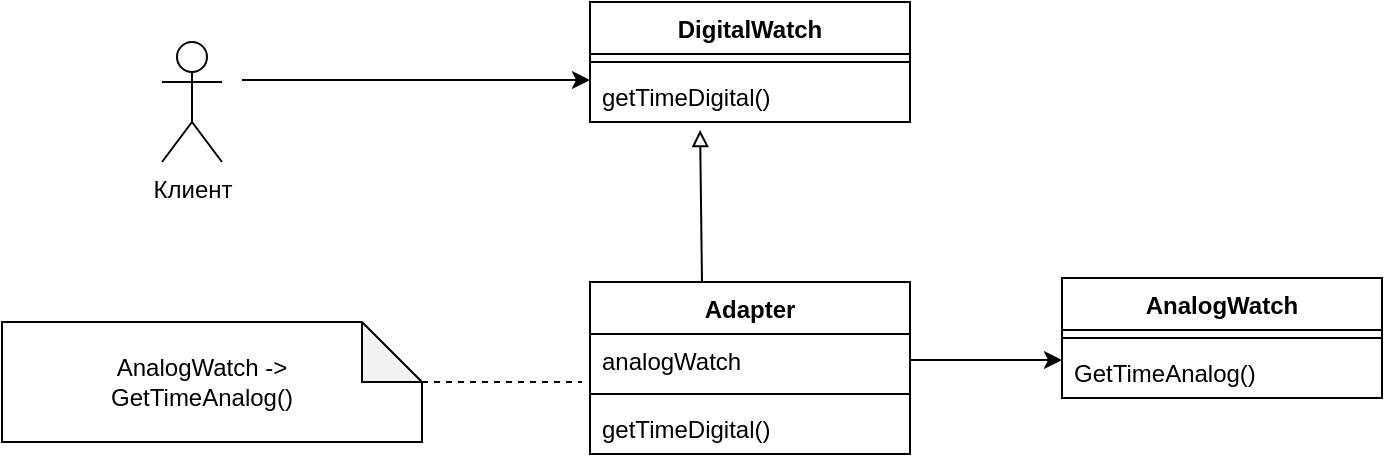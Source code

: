 <mxfile version="15.5.4" type="device"><diagram id="uYKPzeEacV9tWFtEcnF_" name="Page-1"><mxGraphModel dx="1006" dy="753" grid="1" gridSize="10" guides="1" tooltips="1" connect="1" arrows="1" fold="1" page="1" pageScale="1" pageWidth="827" pageHeight="1169" math="0" shadow="0"><root><mxCell id="0"/><mxCell id="1" parent="0"/><mxCell id="4bT8mi9b4_cqp_Zu5LJm-1" value="Клиент" style="shape=umlActor;verticalLabelPosition=bottom;verticalAlign=top;html=1;outlineConnect=0;" vertex="1" parent="1"><mxGeometry x="120" y="190" width="30" height="60" as="geometry"/></mxCell><mxCell id="4bT8mi9b4_cqp_Zu5LJm-2" value="" style="shape=note;whiteSpace=wrap;html=1;backgroundOutline=1;darkOpacity=0.05;" vertex="1" parent="1"><mxGeometry x="40" y="330" width="210" height="60" as="geometry"/></mxCell><mxCell id="4bT8mi9b4_cqp_Zu5LJm-3" value="AnalogWatch -&amp;gt; GetTimeAnalog()" style="text;html=1;strokeColor=none;fillColor=none;align=center;verticalAlign=middle;whiteSpace=wrap;rounded=0;" vertex="1" parent="1"><mxGeometry x="110" y="345" width="60" height="30" as="geometry"/></mxCell><mxCell id="4bT8mi9b4_cqp_Zu5LJm-5" value="Adapter" style="swimlane;fontStyle=1;align=center;verticalAlign=top;childLayout=stackLayout;horizontal=1;startSize=26;horizontalStack=0;resizeParent=1;resizeParentMax=0;resizeLast=0;collapsible=1;marginBottom=0;" vertex="1" parent="1"><mxGeometry x="334" y="310" width="160" height="86" as="geometry"/></mxCell><mxCell id="4bT8mi9b4_cqp_Zu5LJm-6" value="analogWatch" style="text;strokeColor=none;fillColor=none;align=left;verticalAlign=top;spacingLeft=4;spacingRight=4;overflow=hidden;rotatable=0;points=[[0,0.5],[1,0.5]];portConstraint=eastwest;" vertex="1" parent="4bT8mi9b4_cqp_Zu5LJm-5"><mxGeometry y="26" width="160" height="26" as="geometry"/></mxCell><mxCell id="4bT8mi9b4_cqp_Zu5LJm-7" value="" style="line;strokeWidth=1;fillColor=none;align=left;verticalAlign=middle;spacingTop=-1;spacingLeft=3;spacingRight=3;rotatable=0;labelPosition=right;points=[];portConstraint=eastwest;" vertex="1" parent="4bT8mi9b4_cqp_Zu5LJm-5"><mxGeometry y="52" width="160" height="8" as="geometry"/></mxCell><mxCell id="4bT8mi9b4_cqp_Zu5LJm-8" value="getTimeDigital()" style="text;strokeColor=none;fillColor=none;align=left;verticalAlign=top;spacingLeft=4;spacingRight=4;overflow=hidden;rotatable=0;points=[[0,0.5],[1,0.5]];portConstraint=eastwest;" vertex="1" parent="4bT8mi9b4_cqp_Zu5LJm-5"><mxGeometry y="60" width="160" height="26" as="geometry"/></mxCell><mxCell id="4bT8mi9b4_cqp_Zu5LJm-9" value="DigitalWatch" style="swimlane;fontStyle=1;align=center;verticalAlign=top;childLayout=stackLayout;horizontal=1;startSize=26;horizontalStack=0;resizeParent=1;resizeParentMax=0;resizeLast=0;collapsible=1;marginBottom=0;" vertex="1" parent="1"><mxGeometry x="334" y="170" width="160" height="60" as="geometry"/></mxCell><mxCell id="4bT8mi9b4_cqp_Zu5LJm-11" value="" style="line;strokeWidth=1;fillColor=none;align=left;verticalAlign=middle;spacingTop=-1;spacingLeft=3;spacingRight=3;rotatable=0;labelPosition=right;points=[];portConstraint=eastwest;" vertex="1" parent="4bT8mi9b4_cqp_Zu5LJm-9"><mxGeometry y="26" width="160" height="8" as="geometry"/></mxCell><mxCell id="4bT8mi9b4_cqp_Zu5LJm-12" value="getTimeDigital()" style="text;strokeColor=none;fillColor=none;align=left;verticalAlign=top;spacingLeft=4;spacingRight=4;overflow=hidden;rotatable=0;points=[[0,0.5],[1,0.5]];portConstraint=eastwest;" vertex="1" parent="4bT8mi9b4_cqp_Zu5LJm-9"><mxGeometry y="34" width="160" height="26" as="geometry"/></mxCell><mxCell id="4bT8mi9b4_cqp_Zu5LJm-13" value="AnalogWatch" style="swimlane;fontStyle=1;align=center;verticalAlign=top;childLayout=stackLayout;horizontal=1;startSize=26;horizontalStack=0;resizeParent=1;resizeParentMax=0;resizeLast=0;collapsible=1;marginBottom=0;" vertex="1" parent="1"><mxGeometry x="570" y="308" width="160" height="60" as="geometry"/></mxCell><mxCell id="4bT8mi9b4_cqp_Zu5LJm-15" value="" style="line;strokeWidth=1;fillColor=none;align=left;verticalAlign=middle;spacingTop=-1;spacingLeft=3;spacingRight=3;rotatable=0;labelPosition=right;points=[];portConstraint=eastwest;" vertex="1" parent="4bT8mi9b4_cqp_Zu5LJm-13"><mxGeometry y="26" width="160" height="8" as="geometry"/></mxCell><mxCell id="4bT8mi9b4_cqp_Zu5LJm-16" value="GetTimeAnalog()" style="text;strokeColor=none;fillColor=none;align=left;verticalAlign=top;spacingLeft=4;spacingRight=4;overflow=hidden;rotatable=0;points=[[0,0.5],[1,0.5]];portConstraint=eastwest;" vertex="1" parent="4bT8mi9b4_cqp_Zu5LJm-13"><mxGeometry y="34" width="160" height="26" as="geometry"/></mxCell><mxCell id="4bT8mi9b4_cqp_Zu5LJm-17" value="" style="endArrow=none;dashed=1;html=1;rounded=0;exitX=0;exitY=0;exitDx=210;exitDy=30;exitPerimeter=0;" edge="1" parent="1" source="4bT8mi9b4_cqp_Zu5LJm-2"><mxGeometry width="50" height="50" relative="1" as="geometry"><mxPoint x="260" y="370" as="sourcePoint"/><mxPoint x="330" y="360" as="targetPoint"/></mxGeometry></mxCell><mxCell id="4bT8mi9b4_cqp_Zu5LJm-18" value="" style="endArrow=classic;html=1;rounded=0;entryX=0;entryY=0.5;entryDx=0;entryDy=0;" edge="1" parent="1"><mxGeometry width="50" height="50" relative="1" as="geometry"><mxPoint x="160" y="209" as="sourcePoint"/><mxPoint x="334" y="209" as="targetPoint"/></mxGeometry></mxCell><mxCell id="4bT8mi9b4_cqp_Zu5LJm-19" value="" style="endArrow=classic;html=1;rounded=0;exitX=1;exitY=0.5;exitDx=0;exitDy=0;" edge="1" parent="1" source="4bT8mi9b4_cqp_Zu5LJm-6"><mxGeometry width="50" height="50" relative="1" as="geometry"><mxPoint x="520" y="380" as="sourcePoint"/><mxPoint x="570" y="349" as="targetPoint"/></mxGeometry></mxCell><mxCell id="4bT8mi9b4_cqp_Zu5LJm-21" value="" style="endArrow=block;html=1;rounded=0;endFill=0;entryX=0.344;entryY=1.154;entryDx=0;entryDy=0;entryPerimeter=0;" edge="1" parent="1" target="4bT8mi9b4_cqp_Zu5LJm-12"><mxGeometry width="50" height="50" relative="1" as="geometry"><mxPoint x="390" y="310" as="sourcePoint"/><mxPoint x="390" y="260" as="targetPoint"/></mxGeometry></mxCell></root></mxGraphModel></diagram></mxfile>